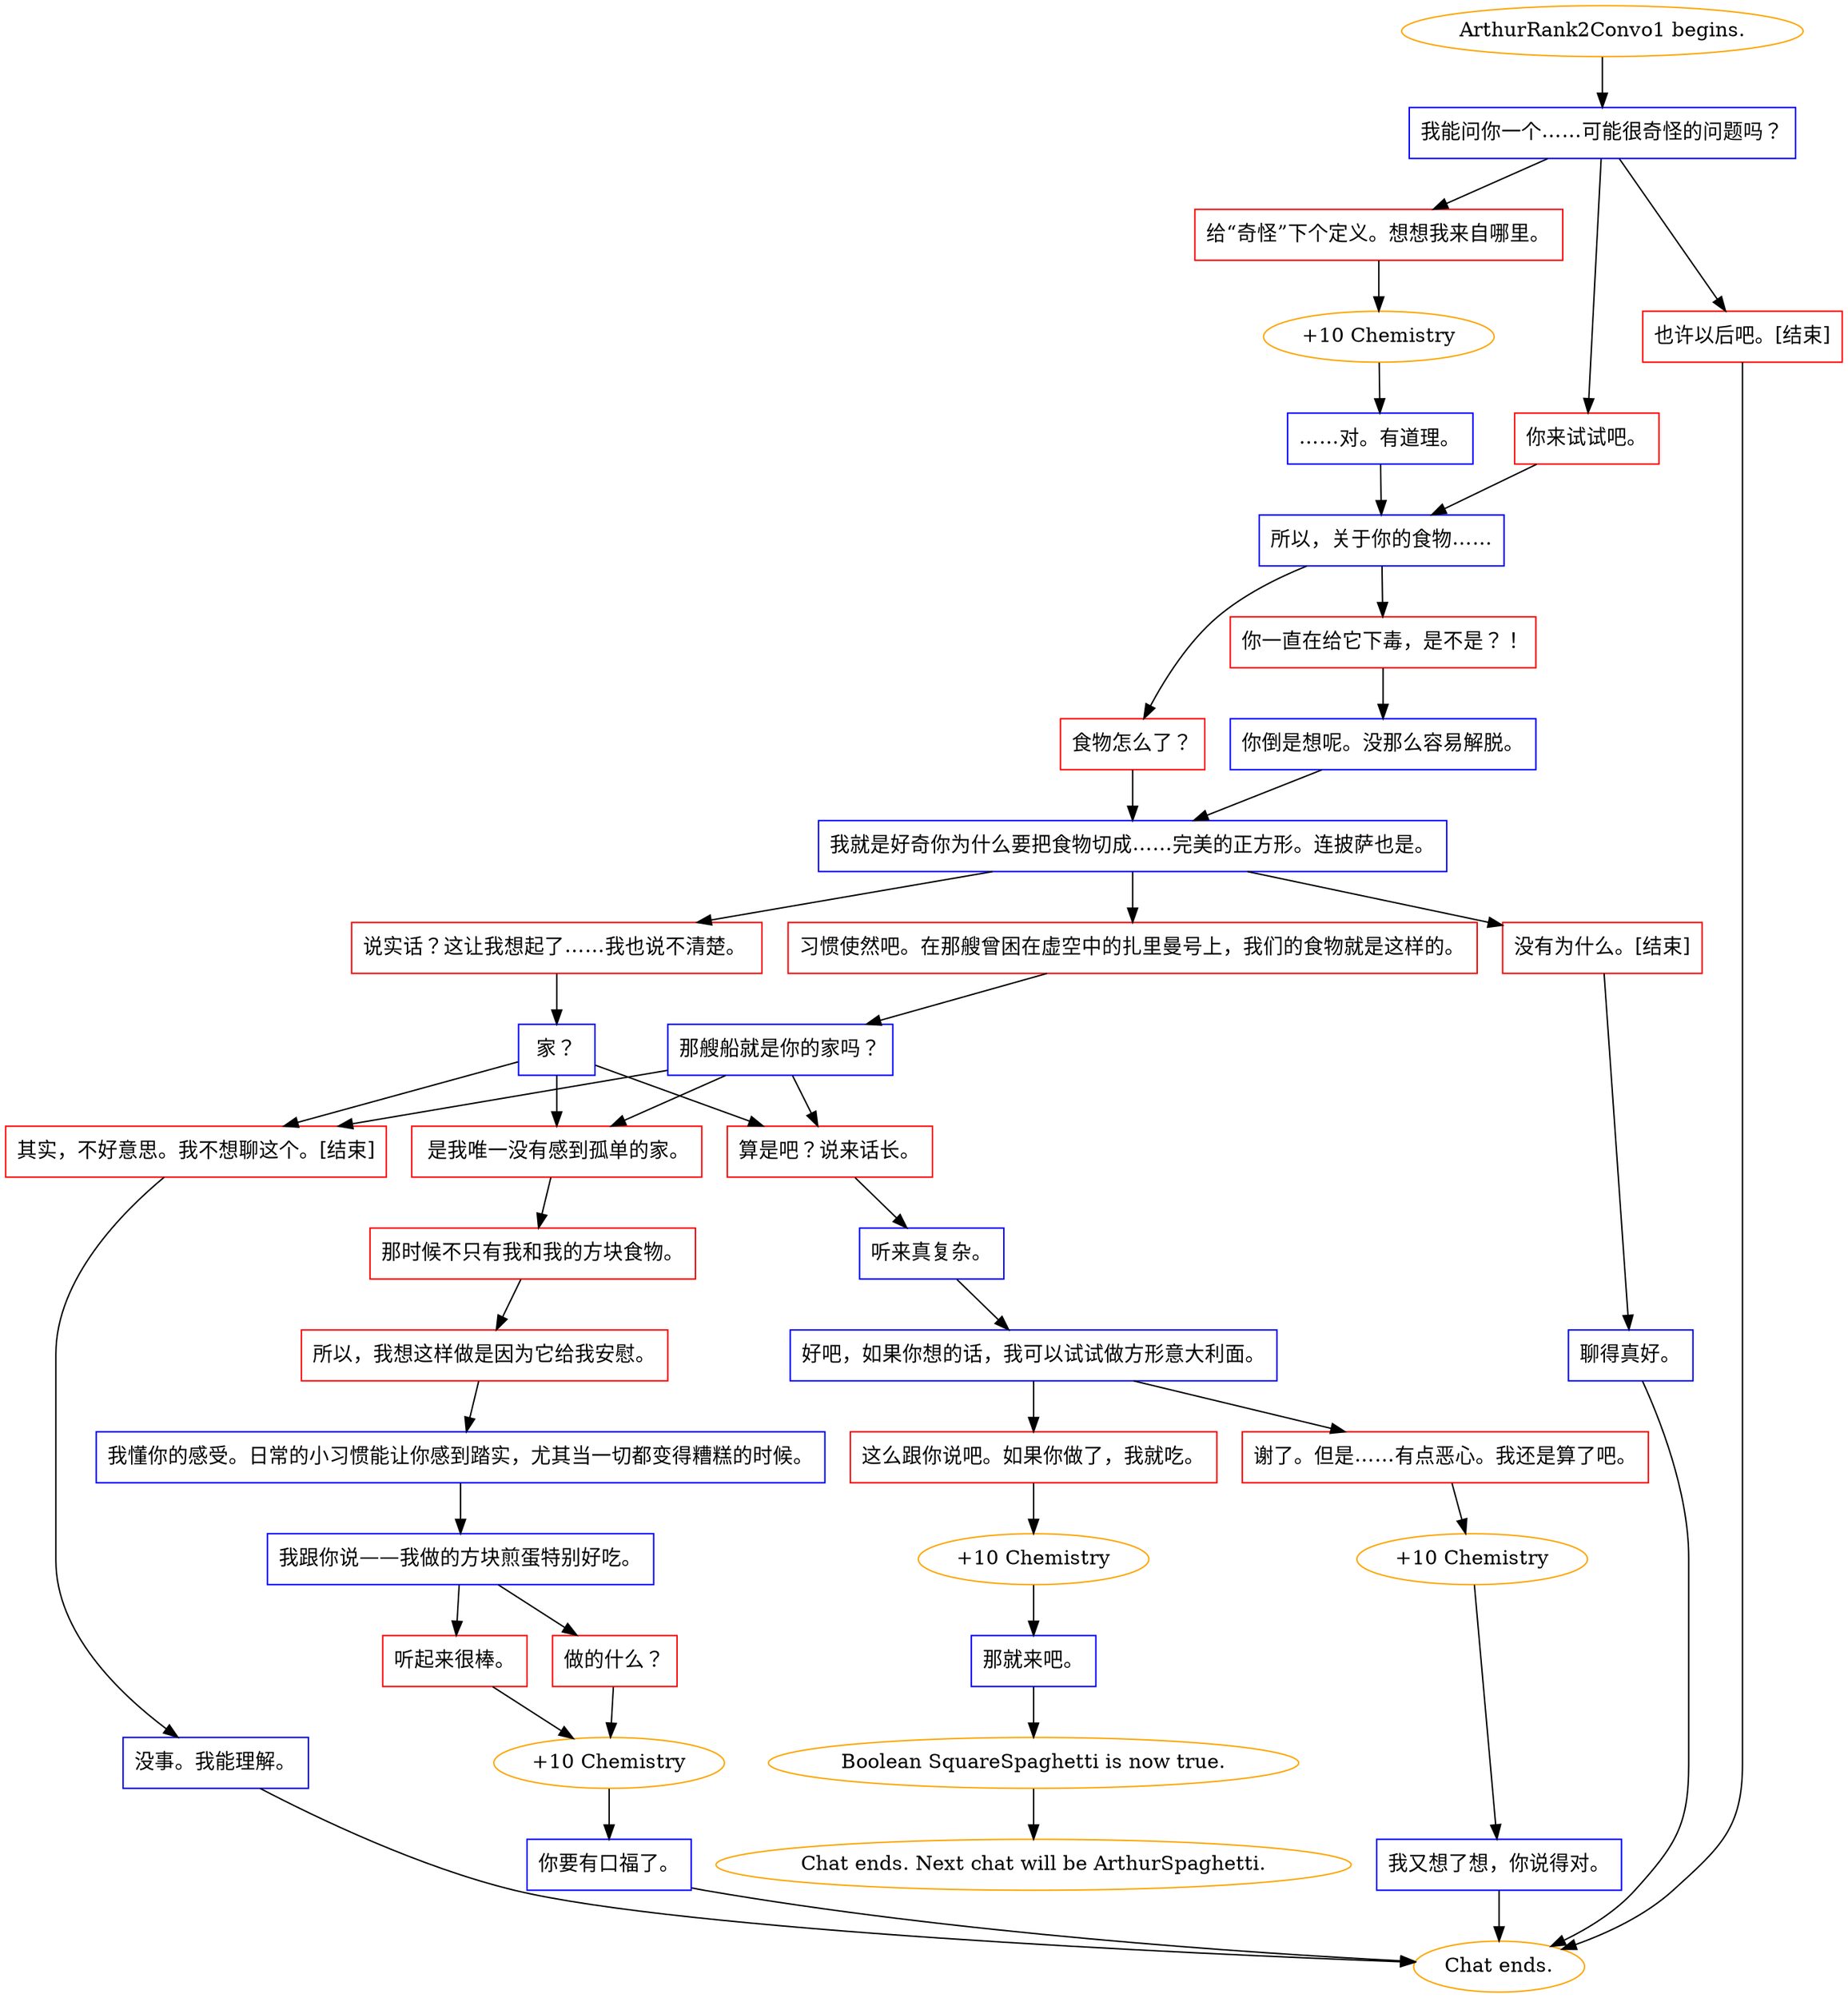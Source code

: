 digraph {
	"ArthurRank2Convo1 begins." [color=orange];
		"ArthurRank2Convo1 begins." -> j1041600049;
	j1041600049 [label="我能问你一个……可能很奇怪的问题吗？",shape=box,color=blue];
		j1041600049 -> j3203115496;
		j1041600049 -> j1105186270;
		j1041600049 -> j2859944693;
	j3203115496 [label="给“奇怪”下个定义。想想我来自哪里。",shape=box,color=red];
		j3203115496 -> j1668387982;
	j1105186270 [label="你来试试吧。",shape=box,color=red];
		j1105186270 -> j2999497303;
	j2859944693 [label="也许以后吧。[结束]",shape=box,color=red];
		j2859944693 -> "Chat ends.";
	j1668387982 [label="+10 Chemistry",color=orange];
		j1668387982 -> j607880663;
	j2999497303 [label="所以，关于你的食物……",shape=box,color=blue];
		j2999497303 -> j2282126047;
		j2999497303 -> j4102722313;
	"Chat ends." [color=orange];
	j607880663 [label="……对。有道理。",shape=box,color=blue];
		j607880663 -> j2999497303;
	j2282126047 [label="你一直在给它下毒，是不是？！",shape=box,color=red];
		j2282126047 -> j3160908531;
	j4102722313 [label="食物怎么了？",shape=box,color=red];
		j4102722313 -> j4086779931;
	j3160908531 [label="你倒是想呢。没那么容易解脱。",shape=box,color=blue];
		j3160908531 -> j4086779931;
	j4086779931 [label="我就是好奇你为什么要把食物切成……完美的正方形。连披萨也是。",shape=box,color=blue];
		j4086779931 -> j2696154465;
		j4086779931 -> j911805006;
		j4086779931 -> j1631354348;
	j2696154465 [label="说实话？这让我想起了……我也说不清楚。 ",shape=box,color=red];
		j2696154465 -> j4217956036;
	j911805006 [label="习惯使然吧。在那艘曾困在虚空中的扎里曼号上，我们的食物就是这样的。",shape=box,color=red];
		j911805006 -> j2176727362;
	j1631354348 [label="没有为什么。[结束]",shape=box,color=red];
		j1631354348 -> j55423213;
	j4217956036 [label="家？",shape=box,color=blue];
		j4217956036 -> j3813610202;
		j4217956036 -> j1621522278;
		j4217956036 -> j2152043982;
	j2176727362 [label="那艘船就是你的家吗？",shape=box,color=blue];
		j2176727362 -> j3813610202;
		j2176727362 -> j1621522278;
		j2176727362 -> j2152043982;
	j55423213 [label="聊得真好。",shape=box,color=blue];
		j55423213 -> "Chat ends.";
	j3813610202 [label="算是吧？说来话长。",shape=box,color=red];
		j3813610202 -> j970215999;
	j1621522278 [label=" 是我唯一没有感到孤单的家。",shape=box,color=red];
		j1621522278 -> j3973273786;
	j2152043982 [label="其实，不好意思。我不想聊这个。[结束]",shape=box,color=red];
		j2152043982 -> j572148366;
	j970215999 [label="听来真复杂。",shape=box,color=blue];
		j970215999 -> j4294877118;
	j3973273786 [label="那时候不只有我和我的方块食物。",shape=box,color=red];
		j3973273786 -> j3205855076;
	j572148366 [label="没事。我能理解。",shape=box,color=blue];
		j572148366 -> "Chat ends.";
	j4294877118 [label="好吧，如果你想的话，我可以试试做方形意大利面。",shape=box,color=blue];
		j4294877118 -> j2248923716;
		j4294877118 -> j3829675859;
	j3205855076 [label="所以，我想这样做是因为它给我安慰。",shape=box,color=red];
		j3205855076 -> j3657357423;
	j2248923716 [label="这么跟你说吧。如果你做了，我就吃。",shape=box,color=red];
		j2248923716 -> j4057098927;
	j3829675859 [label="谢了。但是……有点恶心。我还是算了吧。",shape=box,color=red];
		j3829675859 -> j1300795298;
	j3657357423 [label="我懂你的感受。日常的小习惯能让你感到踏实，尤其当一切都变得糟糕的时候。",shape=box,color=blue];
		j3657357423 -> j1262737223;
	j4057098927 [label="+10 Chemistry",color=orange];
		j4057098927 -> j3624777153;
	j1300795298 [label="+10 Chemistry",color=orange];
		j1300795298 -> j681232115;
	j1262737223 [label="我跟你说——我做的方块煎蛋特别好吃。",shape=box,color=blue];
		j1262737223 -> j2036761320;
		j1262737223 -> j624805662;
	j3624777153 [label="那就来吧。",shape=box,color=blue];
		j3624777153 -> j259992425;
	j681232115 [label="我又想了想，你说得对。",shape=box,color=blue];
		j681232115 -> "Chat ends.";
	j2036761320 [label="听起来很棒。",shape=box,color=red];
		j2036761320 -> j3426027570;
	j624805662 [label="做的什么？",shape=box,color=red];
		j624805662 -> j3426027570;
	j259992425 [label="Boolean SquareSpaghetti is now true.",color=orange];
		j259992425 -> "Chat ends. Next chat will be ArthurSpaghetti.";
	j3426027570 [label="+10 Chemistry",color=orange];
		j3426027570 -> j128996639;
	"Chat ends. Next chat will be ArthurSpaghetti." [color=orange];
	j128996639 [label="你要有口福了。",shape=box,color=blue];
		j128996639 -> "Chat ends.";
}